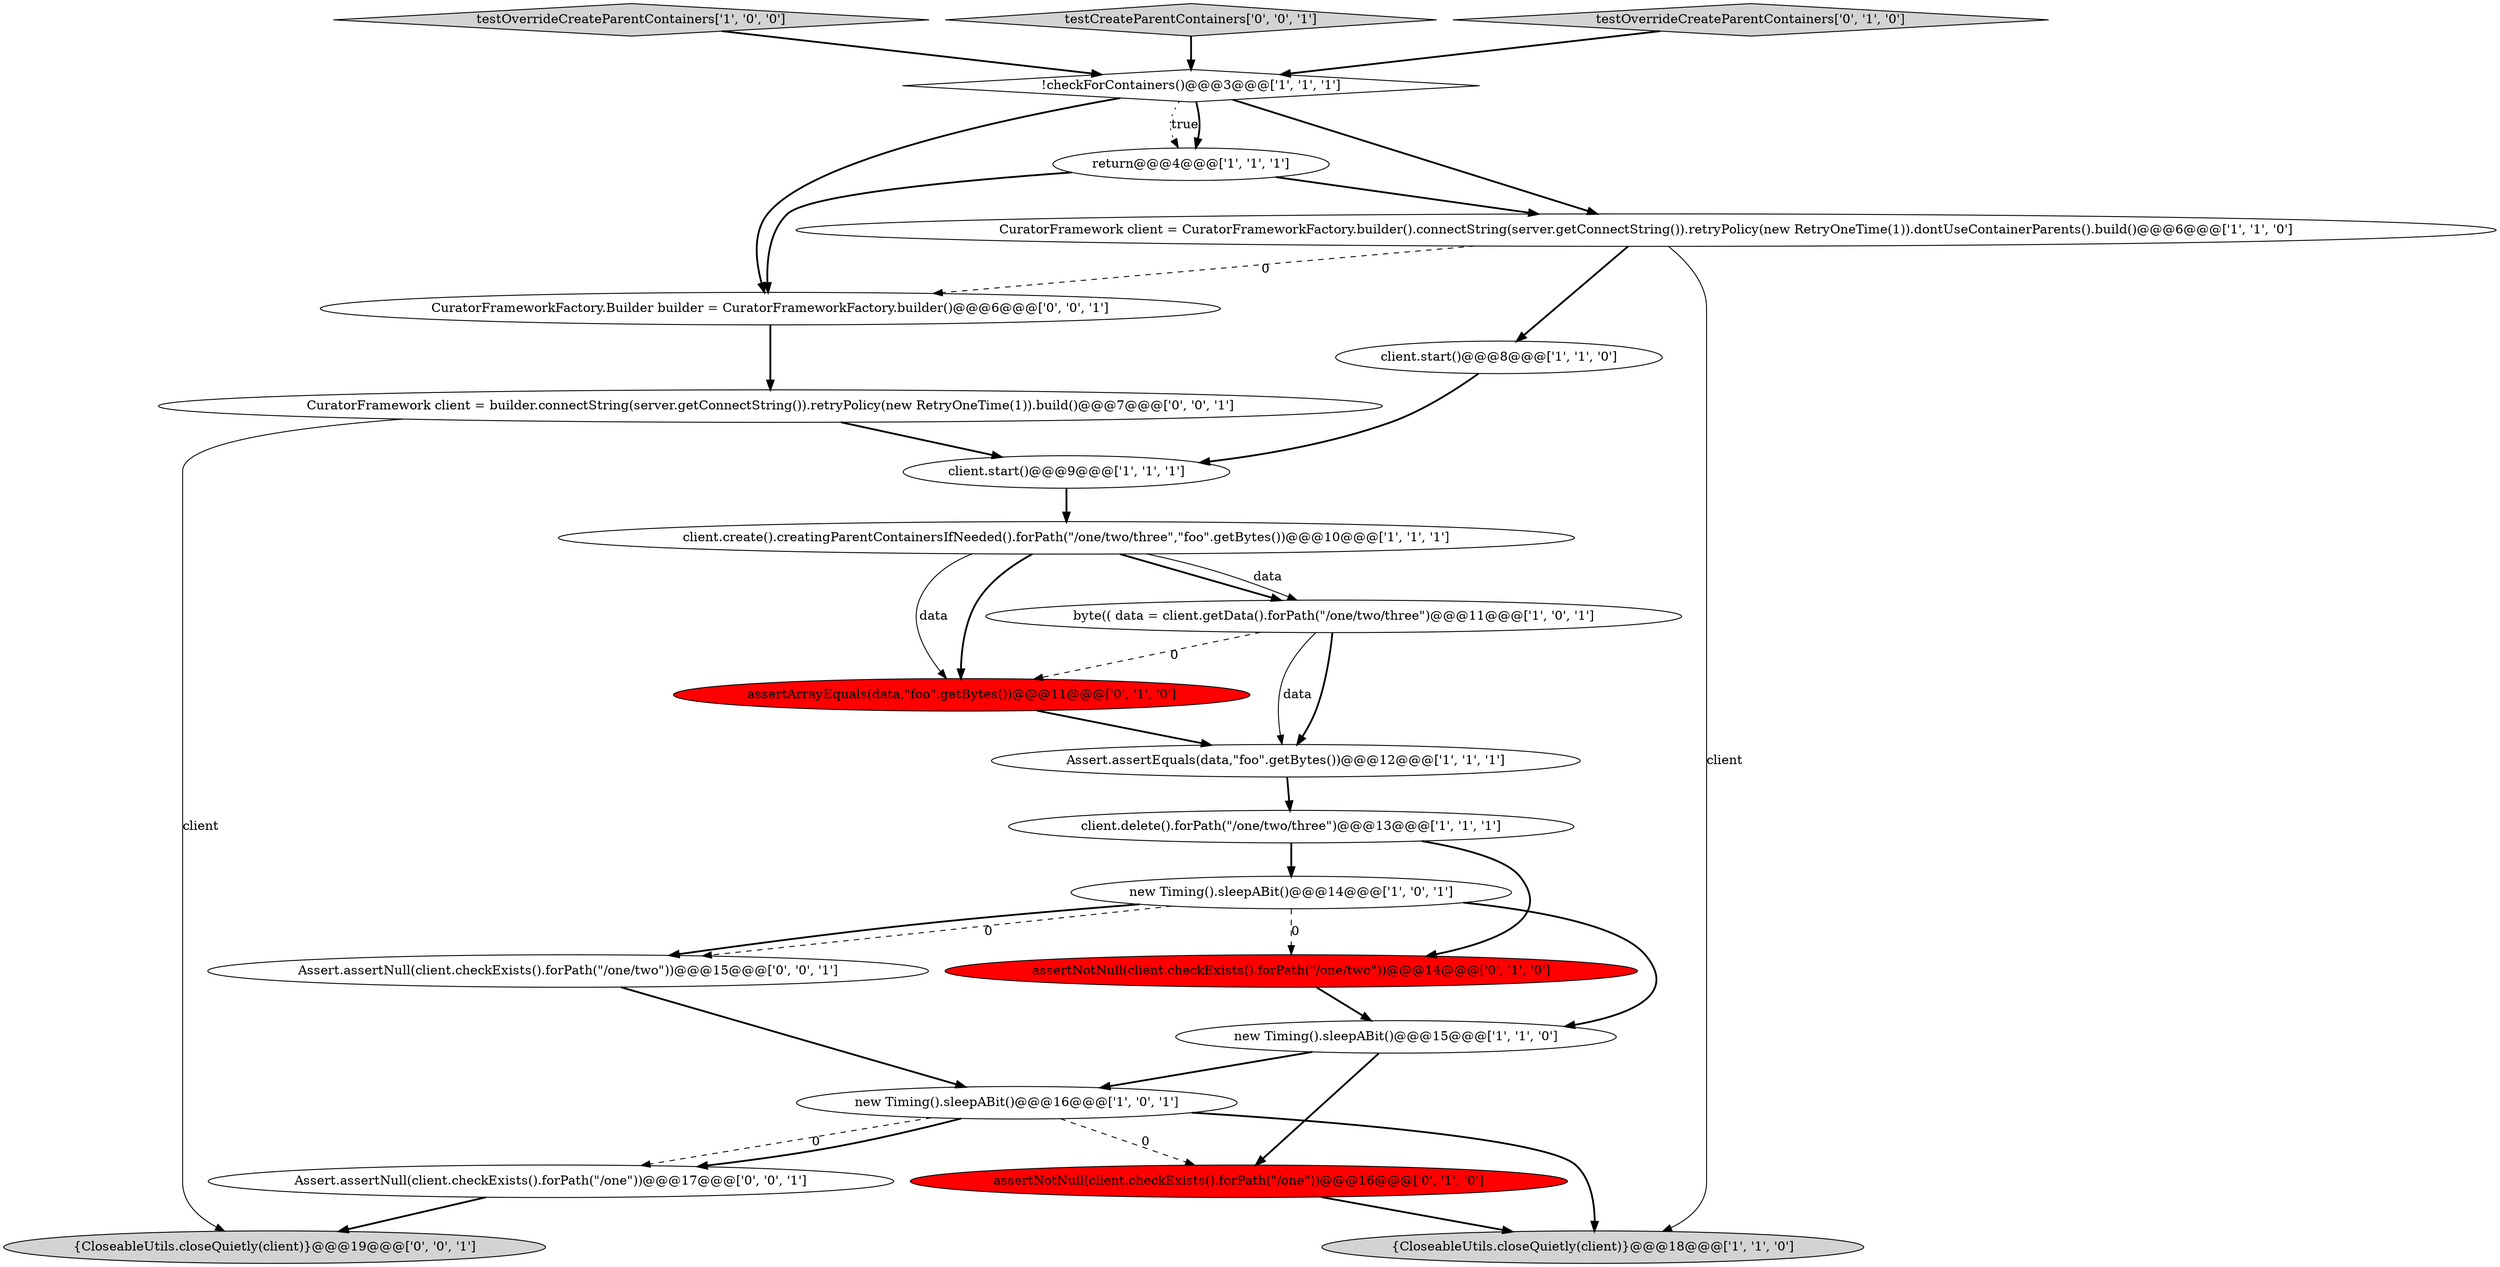 digraph {
21 [style = filled, label = "Assert.assertNull(client.checkExists().forPath(\"/one/two\"))@@@15@@@['0', '0', '1']", fillcolor = white, shape = ellipse image = "AAA0AAABBB3BBB"];
18 [style = filled, label = "CuratorFrameworkFactory.Builder builder = CuratorFrameworkFactory.builder()@@@6@@@['0', '0', '1']", fillcolor = white, shape = ellipse image = "AAA0AAABBB3BBB"];
5 [style = filled, label = "!checkForContainers()@@@3@@@['1', '1', '1']", fillcolor = white, shape = diamond image = "AAA0AAABBB1BBB"];
20 [style = filled, label = "CuratorFramework client = builder.connectString(server.getConnectString()).retryPolicy(new RetryOneTime(1)).build()@@@7@@@['0', '0', '1']", fillcolor = white, shape = ellipse image = "AAA0AAABBB3BBB"];
11 [style = filled, label = "new Timing().sleepABit()@@@14@@@['1', '0', '1']", fillcolor = white, shape = ellipse image = "AAA0AAABBB1BBB"];
17 [style = filled, label = "assertNotNull(client.checkExists().forPath(\"/one/two\"))@@@14@@@['0', '1', '0']", fillcolor = red, shape = ellipse image = "AAA1AAABBB2BBB"];
19 [style = filled, label = "{CloseableUtils.closeQuietly(client)}@@@19@@@['0', '0', '1']", fillcolor = lightgray, shape = ellipse image = "AAA0AAABBB3BBB"];
8 [style = filled, label = "client.start()@@@8@@@['1', '1', '0']", fillcolor = white, shape = ellipse image = "AAA0AAABBB1BBB"];
12 [style = filled, label = "new Timing().sleepABit()@@@16@@@['1', '0', '1']", fillcolor = white, shape = ellipse image = "AAA0AAABBB1BBB"];
6 [style = filled, label = "CuratorFramework client = CuratorFrameworkFactory.builder().connectString(server.getConnectString()).retryPolicy(new RetryOneTime(1)).dontUseContainerParents().build()@@@6@@@['1', '1', '0']", fillcolor = white, shape = ellipse image = "AAA0AAABBB1BBB"];
2 [style = filled, label = "new Timing().sleepABit()@@@15@@@['1', '1', '0']", fillcolor = white, shape = ellipse image = "AAA0AAABBB1BBB"];
4 [style = filled, label = "return@@@4@@@['1', '1', '1']", fillcolor = white, shape = ellipse image = "AAA0AAABBB1BBB"];
14 [style = filled, label = "assertArrayEquals(data,\"foo\".getBytes())@@@11@@@['0', '1', '0']", fillcolor = red, shape = ellipse image = "AAA1AAABBB2BBB"];
7 [style = filled, label = "client.start()@@@9@@@['1', '1', '1']", fillcolor = white, shape = ellipse image = "AAA0AAABBB1BBB"];
3 [style = filled, label = "testOverrideCreateParentContainers['1', '0', '0']", fillcolor = lightgray, shape = diamond image = "AAA0AAABBB1BBB"];
0 [style = filled, label = "{CloseableUtils.closeQuietly(client)}@@@18@@@['1', '1', '0']", fillcolor = lightgray, shape = ellipse image = "AAA0AAABBB1BBB"];
9 [style = filled, label = "Assert.assertEquals(data,\"foo\".getBytes())@@@12@@@['1', '1', '1']", fillcolor = white, shape = ellipse image = "AAA0AAABBB1BBB"];
13 [style = filled, label = "client.create().creatingParentContainersIfNeeded().forPath(\"/one/two/three\",\"foo\".getBytes())@@@10@@@['1', '1', '1']", fillcolor = white, shape = ellipse image = "AAA0AAABBB1BBB"];
23 [style = filled, label = "testCreateParentContainers['0', '0', '1']", fillcolor = lightgray, shape = diamond image = "AAA0AAABBB3BBB"];
1 [style = filled, label = "byte(( data = client.getData().forPath(\"/one/two/three\")@@@11@@@['1', '0', '1']", fillcolor = white, shape = ellipse image = "AAA0AAABBB1BBB"];
22 [style = filled, label = "Assert.assertNull(client.checkExists().forPath(\"/one\"))@@@17@@@['0', '0', '1']", fillcolor = white, shape = ellipse image = "AAA0AAABBB3BBB"];
10 [style = filled, label = "client.delete().forPath(\"/one/two/three\")@@@13@@@['1', '1', '1']", fillcolor = white, shape = ellipse image = "AAA0AAABBB1BBB"];
16 [style = filled, label = "assertNotNull(client.checkExists().forPath(\"/one\"))@@@16@@@['0', '1', '0']", fillcolor = red, shape = ellipse image = "AAA1AAABBB2BBB"];
15 [style = filled, label = "testOverrideCreateParentContainers['0', '1', '0']", fillcolor = lightgray, shape = diamond image = "AAA0AAABBB2BBB"];
7->13 [style = bold, label=""];
16->0 [style = bold, label=""];
20->19 [style = solid, label="client"];
23->5 [style = bold, label=""];
22->19 [style = bold, label=""];
1->14 [style = dashed, label="0"];
4->6 [style = bold, label=""];
12->16 [style = dashed, label="0"];
6->0 [style = solid, label="client"];
11->21 [style = bold, label=""];
10->17 [style = bold, label=""];
4->18 [style = bold, label=""];
5->18 [style = bold, label=""];
11->17 [style = dashed, label="0"];
9->10 [style = bold, label=""];
12->0 [style = bold, label=""];
11->2 [style = bold, label=""];
13->1 [style = bold, label=""];
5->4 [style = dotted, label="true"];
8->7 [style = bold, label=""];
1->9 [style = bold, label=""];
2->12 [style = bold, label=""];
15->5 [style = bold, label=""];
21->12 [style = bold, label=""];
6->18 [style = dashed, label="0"];
18->20 [style = bold, label=""];
3->5 [style = bold, label=""];
5->6 [style = bold, label=""];
17->2 [style = bold, label=""];
1->9 [style = solid, label="data"];
5->4 [style = bold, label=""];
6->8 [style = bold, label=""];
12->22 [style = dashed, label="0"];
13->14 [style = solid, label="data"];
13->1 [style = solid, label="data"];
14->9 [style = bold, label=""];
20->7 [style = bold, label=""];
11->21 [style = dashed, label="0"];
13->14 [style = bold, label=""];
12->22 [style = bold, label=""];
10->11 [style = bold, label=""];
2->16 [style = bold, label=""];
}
